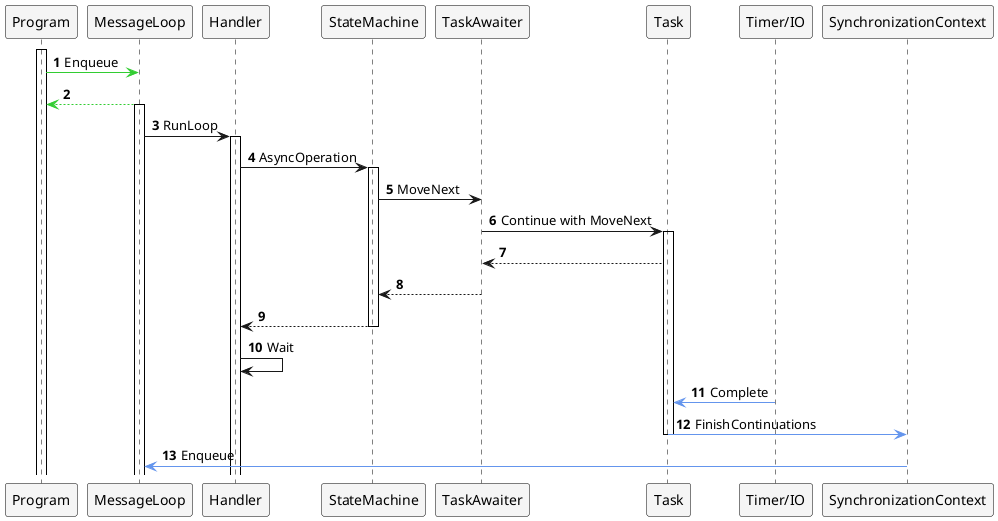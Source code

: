 @startuml
autonumber
skinparam sequence {
	LifeLineBorderColor black
	LifeLineBackgroundColor transparent
	
	ParticipantBorderColor black
	ParticipantBackgroundColor whiteSmoke
	ParticipantFontColor black
}
skinparam packageStyle rect
skinparam defaultFontName FG Virgil

activate Program
Program -[#LimeGreen]> MessageLoop: Enqueue
MessageLoop --[#LimeGreen]> Program

activate MessageLoop
MessageLoop -> Handler: RunLoop
activate Handler
Handler -> StateMachine: AsyncOperation
activate StateMachine
StateMachine -> TaskAwaiter: MoveNext
TaskAwaiter -> Task: Continue with MoveNext
activate Task
Task --> TaskAwaiter
TaskAwaiter --> StateMachine
StateMachine --> Handler
deactivate StateMachine

Handler -> Handler:Wait
"Timer/IO" -[#CornflowerBlue]> Task: Complete
Task -[#CornflowerBlue]> SynchronizationContext: FinishContinuations
deactivate Task
SynchronizationContext -[#CornflowerBlue]> MessageLoop: Enqueue
@enduml